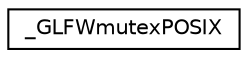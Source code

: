 digraph "Graphical Class Hierarchy"
{
 // LATEX_PDF_SIZE
  edge [fontname="Helvetica",fontsize="10",labelfontname="Helvetica",labelfontsize="10"];
  node [fontname="Helvetica",fontsize="10",shape=record];
  rankdir="LR";
  Node0 [label="_GLFWmutexPOSIX",height=0.2,width=0.4,color="black", fillcolor="white", style="filled",URL="$struct__GLFWmutexPOSIX.html",tooltip=" "];
}
